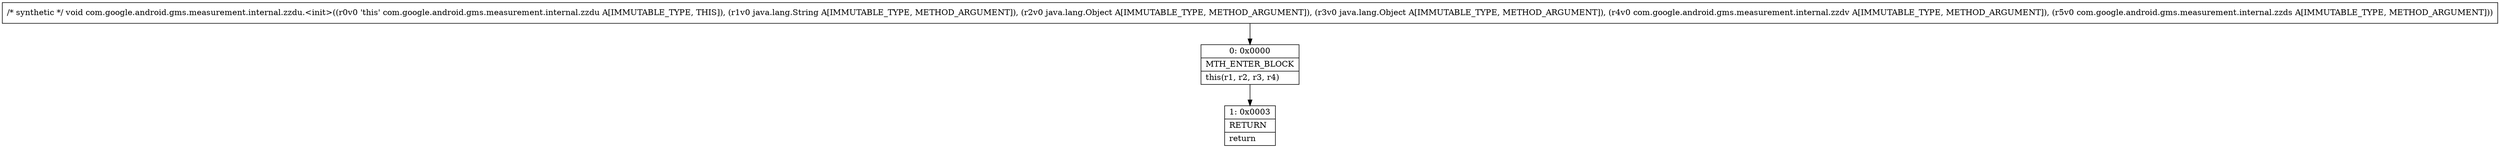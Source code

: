 digraph "CFG forcom.google.android.gms.measurement.internal.zzdu.\<init\>(Ljava\/lang\/String;Ljava\/lang\/Object;Ljava\/lang\/Object;Lcom\/google\/android\/gms\/measurement\/internal\/zzdv;Lcom\/google\/android\/gms\/measurement\/internal\/zzds;)V" {
Node_0 [shape=record,label="{0\:\ 0x0000|MTH_ENTER_BLOCK\l|this(r1, r2, r3, r4)\l}"];
Node_1 [shape=record,label="{1\:\ 0x0003|RETURN\l|return\l}"];
MethodNode[shape=record,label="{\/* synthetic *\/ void com.google.android.gms.measurement.internal.zzdu.\<init\>((r0v0 'this' com.google.android.gms.measurement.internal.zzdu A[IMMUTABLE_TYPE, THIS]), (r1v0 java.lang.String A[IMMUTABLE_TYPE, METHOD_ARGUMENT]), (r2v0 java.lang.Object A[IMMUTABLE_TYPE, METHOD_ARGUMENT]), (r3v0 java.lang.Object A[IMMUTABLE_TYPE, METHOD_ARGUMENT]), (r4v0 com.google.android.gms.measurement.internal.zzdv A[IMMUTABLE_TYPE, METHOD_ARGUMENT]), (r5v0 com.google.android.gms.measurement.internal.zzds A[IMMUTABLE_TYPE, METHOD_ARGUMENT])) }"];
MethodNode -> Node_0;
Node_0 -> Node_1;
}

